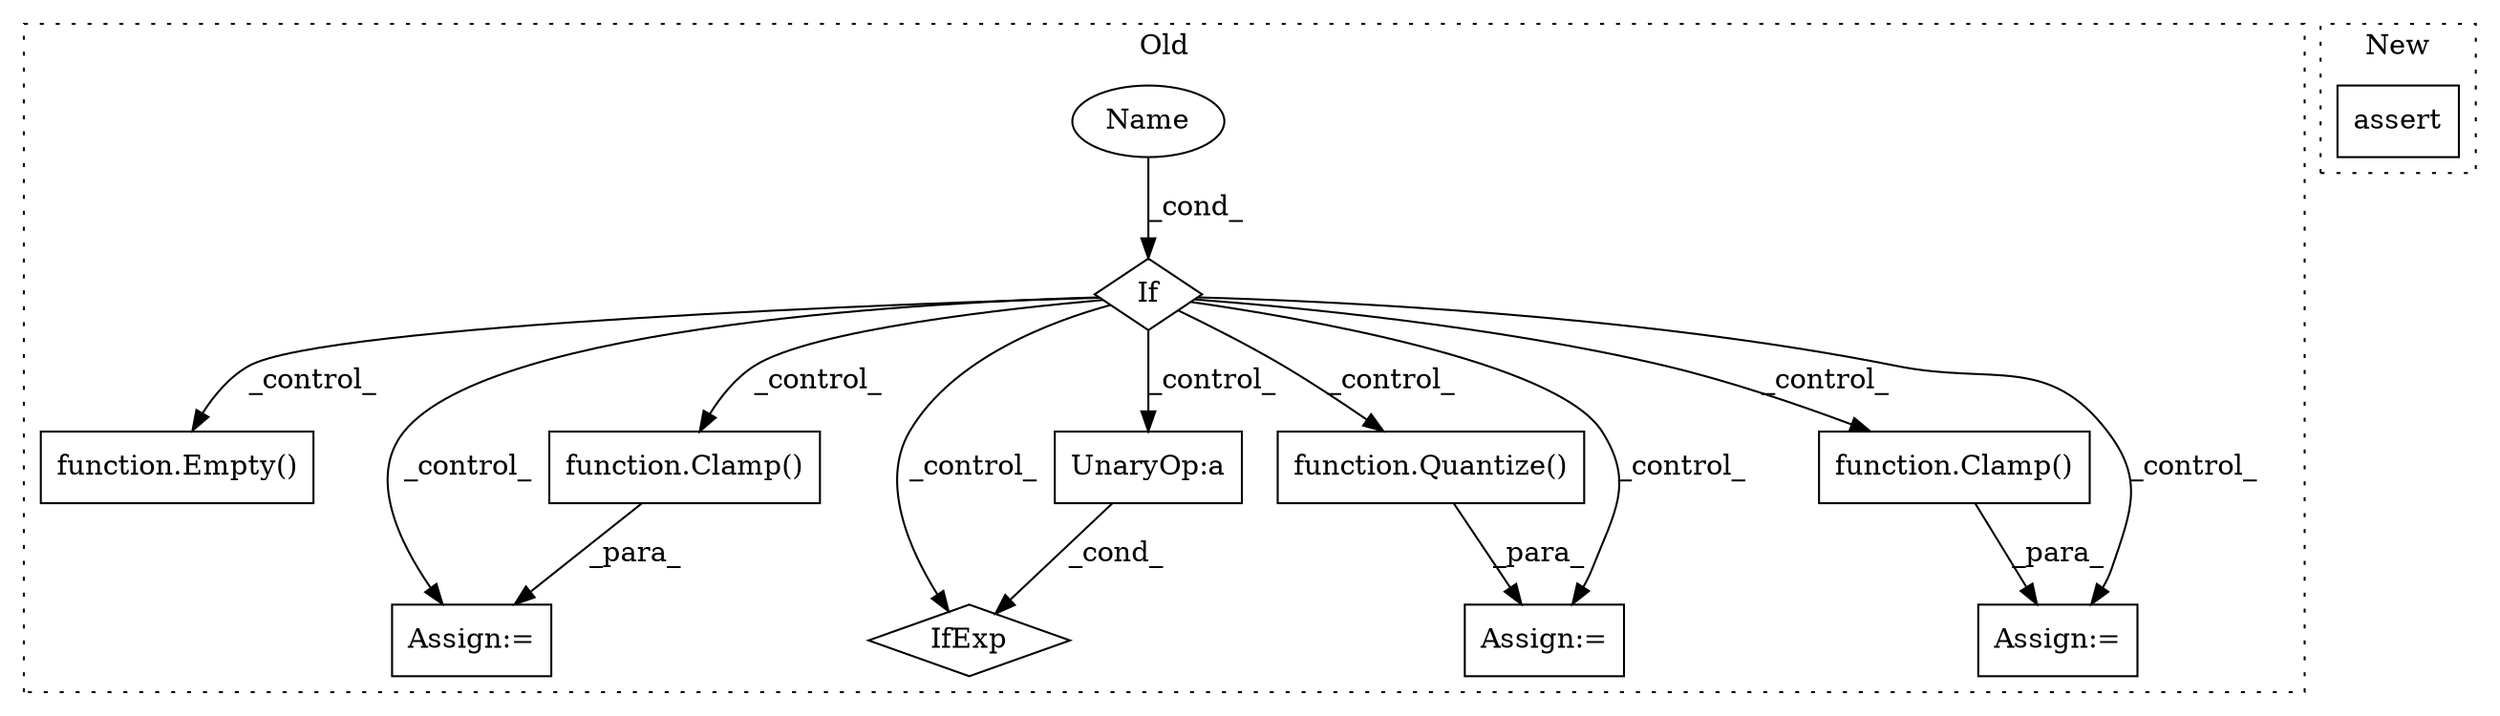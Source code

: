 digraph G {
subgraph cluster0 {
1 [label="function.Empty()" a="75" s="19615" l="7" shape="box"];
3 [label="If" a="96" s="19175,19190" l="3,14" shape="diamond"];
4 [label="Name" a="87" s="19178" l="12" shape="ellipse"];
5 [label="Assign:=" a="68" s="19383" l="3" shape="box"];
6 [label="Assign:=" a="68" s="19217" l="3" shape="box"];
7 [label="UnaryOp:a" a="61" s="19329" l="8" shape="box"];
8 [label="function.Clamp()" a="75" s="19386" l="52" shape="box"];
9 [label="IfExp" a="51" s="19325,19337" l="4,6" shape="diamond"];
10 [label="function.Clamp()" a="75" s="19739" l="30" shape="box"];
11 [label="function.Quantize()" a="75" s="19220" l="66" shape="box"];
12 [label="Assign:=" a="68" s="19736" l="3" shape="box"];
label = "Old";
style="dotted";
}
subgraph cluster1 {
2 [label="assert" a="65" s="18626" l="7" shape="box"];
label = "New";
style="dotted";
}
3 -> 10 [label="_control_"];
3 -> 8 [label="_control_"];
3 -> 12 [label="_control_"];
3 -> 5 [label="_control_"];
3 -> 11 [label="_control_"];
3 -> 1 [label="_control_"];
3 -> 6 [label="_control_"];
3 -> 7 [label="_control_"];
3 -> 9 [label="_control_"];
4 -> 3 [label="_cond_"];
7 -> 9 [label="_cond_"];
8 -> 5 [label="_para_"];
10 -> 12 [label="_para_"];
11 -> 6 [label="_para_"];
}